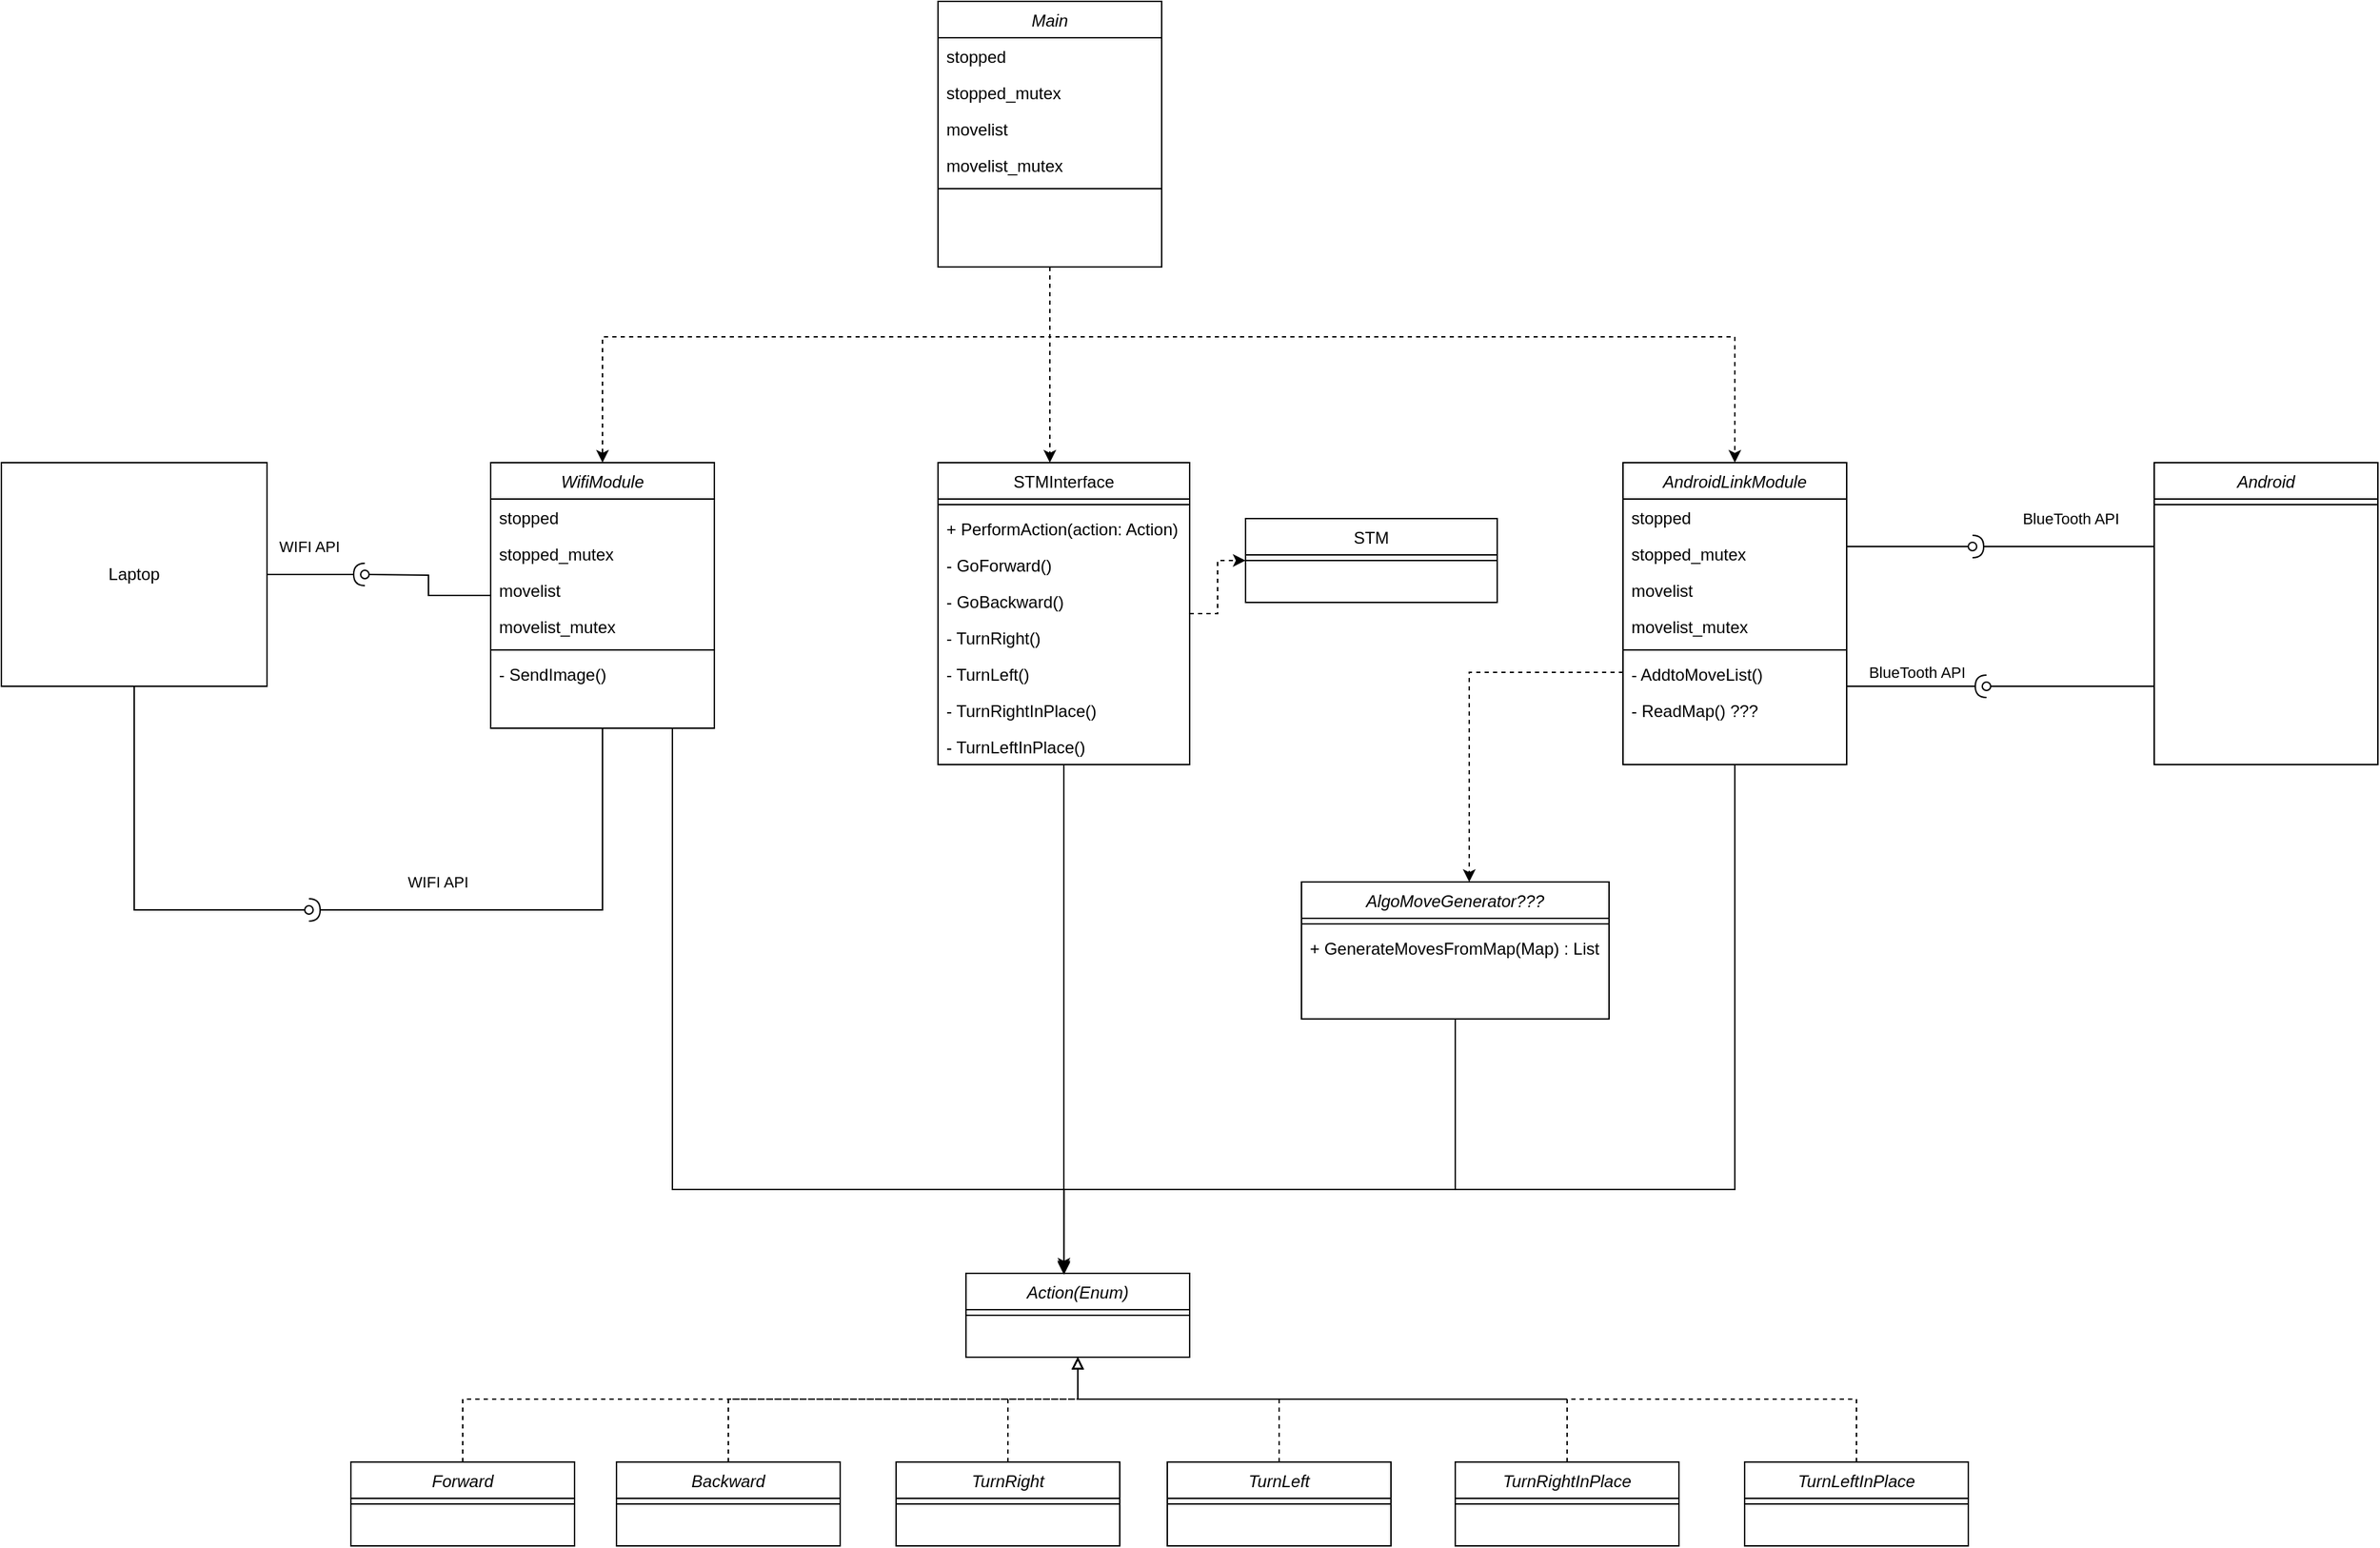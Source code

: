 <mxfile version="20.2.5" type="device"><diagram id="C5RBs43oDa-KdzZeNtuy" name="Page-1"><mxGraphModel dx="2249" dy="1931" grid="1" gridSize="10" guides="1" tooltips="1" connect="1" arrows="1" fold="1" page="1" pageScale="1" pageWidth="827" pageHeight="1169" math="0" shadow="0"><root><mxCell id="WIyWlLk6GJQsqaUBKTNV-0"/><mxCell id="WIyWlLk6GJQsqaUBKTNV-1" parent="WIyWlLk6GJQsqaUBKTNV-0"/><mxCell id="CFfA0eHx0fQhlXO656wg-46" style="edgeStyle=orthogonalEdgeStyle;rounded=0;orthogonalLoop=1;jettySize=auto;html=1;endArrow=classic;endFill=1;" parent="WIyWlLk6GJQsqaUBKTNV-1" source="zkfFHV4jXpPFQw0GAbJ--17" target="CFfA0eHx0fQhlXO656wg-7" edge="1"><mxGeometry relative="1" as="geometry"><Array as="points"><mxPoint x="480" y="380"/><mxPoint x="480" y="380"/></Array></mxGeometry></mxCell><mxCell id="CFfA0eHx0fQhlXO656wg-106" style="edgeStyle=orthogonalEdgeStyle;rounded=0;orthogonalLoop=1;jettySize=auto;html=1;endArrow=classic;endFill=1;dashed=1;" parent="WIyWlLk6GJQsqaUBKTNV-1" source="zkfFHV4jXpPFQw0GAbJ--17" target="CFfA0eHx0fQhlXO656wg-97" edge="1"><mxGeometry relative="1" as="geometry"/></mxCell><mxCell id="zkfFHV4jXpPFQw0GAbJ--17" value="STMInterface" style="swimlane;fontStyle=0;align=center;verticalAlign=top;childLayout=stackLayout;horizontal=1;startSize=26;horizontalStack=0;resizeParent=1;resizeLast=0;collapsible=1;marginBottom=0;rounded=0;shadow=0;strokeWidth=1;" parent="WIyWlLk6GJQsqaUBKTNV-1" vertex="1"><mxGeometry x="390" y="100" width="180" height="216" as="geometry"><mxRectangle x="550" y="140" width="160" height="26" as="alternateBounds"/></mxGeometry></mxCell><mxCell id="zkfFHV4jXpPFQw0GAbJ--23" value="" style="line;html=1;strokeWidth=1;align=left;verticalAlign=middle;spacingTop=-1;spacingLeft=3;spacingRight=3;rotatable=0;labelPosition=right;points=[];portConstraint=eastwest;" parent="zkfFHV4jXpPFQw0GAbJ--17" vertex="1"><mxGeometry y="26" width="180" height="8" as="geometry"/></mxCell><mxCell id="zkfFHV4jXpPFQw0GAbJ--24" value="+ PerformAction(action: Action)" style="text;align=left;verticalAlign=top;spacingLeft=4;spacingRight=4;overflow=hidden;rotatable=0;points=[[0,0.5],[1,0.5]];portConstraint=eastwest;" parent="zkfFHV4jXpPFQw0GAbJ--17" vertex="1"><mxGeometry y="34" width="180" height="26" as="geometry"/></mxCell><mxCell id="zkfFHV4jXpPFQw0GAbJ--25" value="- GoForward()" style="text;align=left;verticalAlign=top;spacingLeft=4;spacingRight=4;overflow=hidden;rotatable=0;points=[[0,0.5],[1,0.5]];portConstraint=eastwest;" parent="zkfFHV4jXpPFQw0GAbJ--17" vertex="1"><mxGeometry y="60" width="180" height="26" as="geometry"/></mxCell><mxCell id="CFfA0eHx0fQhlXO656wg-32" value="- GoBackward()" style="text;align=left;verticalAlign=top;spacingLeft=4;spacingRight=4;overflow=hidden;rotatable=0;points=[[0,0.5],[1,0.5]];portConstraint=eastwest;" parent="zkfFHV4jXpPFQw0GAbJ--17" vertex="1"><mxGeometry y="86" width="180" height="26" as="geometry"/></mxCell><mxCell id="CFfA0eHx0fQhlXO656wg-33" value="- TurnRight()" style="text;align=left;verticalAlign=top;spacingLeft=4;spacingRight=4;overflow=hidden;rotatable=0;points=[[0,0.5],[1,0.5]];portConstraint=eastwest;" parent="zkfFHV4jXpPFQw0GAbJ--17" vertex="1"><mxGeometry y="112" width="180" height="26" as="geometry"/></mxCell><mxCell id="CFfA0eHx0fQhlXO656wg-34" value="- TurnLeft()" style="text;align=left;verticalAlign=top;spacingLeft=4;spacingRight=4;overflow=hidden;rotatable=0;points=[[0,0.5],[1,0.5]];portConstraint=eastwest;" parent="zkfFHV4jXpPFQw0GAbJ--17" vertex="1"><mxGeometry y="138" width="180" height="26" as="geometry"/></mxCell><mxCell id="CFfA0eHx0fQhlXO656wg-35" value="- TurnRightInPlace()" style="text;align=left;verticalAlign=top;spacingLeft=4;spacingRight=4;overflow=hidden;rotatable=0;points=[[0,0.5],[1,0.5]];portConstraint=eastwest;" parent="zkfFHV4jXpPFQw0GAbJ--17" vertex="1"><mxGeometry y="164" width="180" height="26" as="geometry"/></mxCell><mxCell id="CFfA0eHx0fQhlXO656wg-36" value="- TurnLeftInPlace()" style="text;align=left;verticalAlign=top;spacingLeft=4;spacingRight=4;overflow=hidden;rotatable=0;points=[[0,0.5],[1,0.5]];portConstraint=eastwest;" parent="zkfFHV4jXpPFQw0GAbJ--17" vertex="1"><mxGeometry y="190" width="180" height="26" as="geometry"/></mxCell><mxCell id="CFfA0eHx0fQhlXO656wg-47" style="edgeStyle=orthogonalEdgeStyle;rounded=0;orthogonalLoop=1;jettySize=auto;html=1;endArrow=classic;endFill=1;dashed=1;" parent="WIyWlLk6GJQsqaUBKTNV-1" source="CFfA0eHx0fQhlXO656wg-0" target="zkfFHV4jXpPFQw0GAbJ--17" edge="1"><mxGeometry relative="1" as="geometry"><Array as="points"><mxPoint x="470" y="60"/><mxPoint x="470" y="60"/></Array></mxGeometry></mxCell><mxCell id="CFfA0eHx0fQhlXO656wg-48" style="edgeStyle=orthogonalEdgeStyle;rounded=0;orthogonalLoop=1;jettySize=auto;html=1;dashed=1;endArrow=classic;endFill=1;" parent="WIyWlLk6GJQsqaUBKTNV-1" source="CFfA0eHx0fQhlXO656wg-0" target="CFfA0eHx0fQhlXO656wg-38" edge="1"><mxGeometry relative="1" as="geometry"><Array as="points"><mxPoint x="470" y="10"/><mxPoint x="960" y="10"/></Array></mxGeometry></mxCell><mxCell id="CFfA0eHx0fQhlXO656wg-56" style="edgeStyle=orthogonalEdgeStyle;rounded=0;orthogonalLoop=1;jettySize=auto;html=1;dashed=1;endArrow=classic;endFill=1;" parent="WIyWlLk6GJQsqaUBKTNV-1" source="CFfA0eHx0fQhlXO656wg-0" target="CFfA0eHx0fQhlXO656wg-49" edge="1"><mxGeometry relative="1" as="geometry"><Array as="points"><mxPoint x="470" y="10"/><mxPoint x="150" y="10"/></Array></mxGeometry></mxCell><mxCell id="CFfA0eHx0fQhlXO656wg-0" value="Main" style="swimlane;fontStyle=2;align=center;verticalAlign=top;childLayout=stackLayout;horizontal=1;startSize=26;horizontalStack=0;resizeParent=1;resizeLast=0;collapsible=1;marginBottom=0;rounded=0;shadow=0;strokeWidth=1;" parent="WIyWlLk6GJQsqaUBKTNV-1" vertex="1"><mxGeometry x="390" y="-230" width="160" height="190" as="geometry"><mxRectangle x="230" y="140" width="160" height="26" as="alternateBounds"/></mxGeometry></mxCell><mxCell id="CFfA0eHx0fQhlXO656wg-61" value="stopped" style="text;align=left;verticalAlign=top;spacingLeft=4;spacingRight=4;overflow=hidden;rotatable=0;points=[[0,0.5],[1,0.5]];portConstraint=eastwest;" parent="CFfA0eHx0fQhlXO656wg-0" vertex="1"><mxGeometry y="26" width="160" height="26" as="geometry"/></mxCell><mxCell id="CFfA0eHx0fQhlXO656wg-62" value="stopped_mutex" style="text;align=left;verticalAlign=top;spacingLeft=4;spacingRight=4;overflow=hidden;rotatable=0;points=[[0,0.5],[1,0.5]];portConstraint=eastwest;rounded=0;shadow=0;html=0;" parent="CFfA0eHx0fQhlXO656wg-0" vertex="1"><mxGeometry y="52" width="160" height="26" as="geometry"/></mxCell><mxCell id="CFfA0eHx0fQhlXO656wg-63" value="movelist" style="text;align=left;verticalAlign=top;spacingLeft=4;spacingRight=4;overflow=hidden;rotatable=0;points=[[0,0.5],[1,0.5]];portConstraint=eastwest;rounded=0;shadow=0;html=0;" parent="CFfA0eHx0fQhlXO656wg-0" vertex="1"><mxGeometry y="78" width="160" height="26" as="geometry"/></mxCell><mxCell id="CFfA0eHx0fQhlXO656wg-64" value="movelist_mutex" style="text;align=left;verticalAlign=top;spacingLeft=4;spacingRight=4;overflow=hidden;rotatable=0;points=[[0,0.5],[1,0.5]];portConstraint=eastwest;rounded=0;shadow=0;html=0;" parent="CFfA0eHx0fQhlXO656wg-0" vertex="1"><mxGeometry y="104" width="160" height="26" as="geometry"/></mxCell><mxCell id="CFfA0eHx0fQhlXO656wg-4" value="" style="line;html=1;strokeWidth=1;align=left;verticalAlign=middle;spacingTop=-1;spacingLeft=3;spacingRight=3;rotatable=0;labelPosition=right;points=[];portConstraint=eastwest;" parent="CFfA0eHx0fQhlXO656wg-0" vertex="1"><mxGeometry y="130" width="160" height="8" as="geometry"/></mxCell><mxCell id="CFfA0eHx0fQhlXO656wg-7" value="Action(Enum)" style="swimlane;fontStyle=2;align=center;verticalAlign=top;childLayout=stackLayout;horizontal=1;startSize=26;horizontalStack=0;resizeParent=1;resizeLast=0;collapsible=1;marginBottom=0;rounded=0;shadow=0;strokeWidth=1;" parent="WIyWlLk6GJQsqaUBKTNV-1" vertex="1"><mxGeometry x="410" y="680" width="160" height="60" as="geometry"><mxRectangle x="230" y="140" width="160" height="26" as="alternateBounds"/></mxGeometry></mxCell><mxCell id="CFfA0eHx0fQhlXO656wg-11" value="" style="line;html=1;strokeWidth=1;align=left;verticalAlign=middle;spacingTop=-1;spacingLeft=3;spacingRight=3;rotatable=0;labelPosition=right;points=[];portConstraint=eastwest;" parent="CFfA0eHx0fQhlXO656wg-7" vertex="1"><mxGeometry y="26" width="160" height="8" as="geometry"/></mxCell><mxCell id="CFfA0eHx0fQhlXO656wg-25" style="edgeStyle=orthogonalEdgeStyle;rounded=0;orthogonalLoop=1;jettySize=auto;html=1;endArrow=block;endFill=0;dashed=1;" parent="WIyWlLk6GJQsqaUBKTNV-1" source="CFfA0eHx0fQhlXO656wg-13" target="CFfA0eHx0fQhlXO656wg-7" edge="1"><mxGeometry relative="1" as="geometry"><Array as="points"><mxPoint x="50" y="770"/><mxPoint x="490" y="770"/></Array></mxGeometry></mxCell><mxCell id="CFfA0eHx0fQhlXO656wg-13" value="Forward" style="swimlane;fontStyle=2;align=center;verticalAlign=top;childLayout=stackLayout;horizontal=1;startSize=26;horizontalStack=0;resizeParent=1;resizeLast=0;collapsible=1;marginBottom=0;rounded=0;shadow=0;strokeWidth=1;" parent="WIyWlLk6GJQsqaUBKTNV-1" vertex="1"><mxGeometry x="-30" y="815" width="160" height="60" as="geometry"><mxRectangle x="230" y="140" width="160" height="26" as="alternateBounds"/></mxGeometry></mxCell><mxCell id="CFfA0eHx0fQhlXO656wg-14" value="" style="line;html=1;strokeWidth=1;align=left;verticalAlign=middle;spacingTop=-1;spacingLeft=3;spacingRight=3;rotatable=0;labelPosition=right;points=[];portConstraint=eastwest;" parent="CFfA0eHx0fQhlXO656wg-13" vertex="1"><mxGeometry y="26" width="160" height="8" as="geometry"/></mxCell><mxCell id="CFfA0eHx0fQhlXO656wg-26" style="edgeStyle=orthogonalEdgeStyle;rounded=0;orthogonalLoop=1;jettySize=auto;html=1;endArrow=block;endFill=0;dashed=1;" parent="WIyWlLk6GJQsqaUBKTNV-1" source="CFfA0eHx0fQhlXO656wg-15" target="CFfA0eHx0fQhlXO656wg-7" edge="1"><mxGeometry relative="1" as="geometry"><Array as="points"><mxPoint x="240" y="770"/><mxPoint x="490" y="770"/></Array></mxGeometry></mxCell><mxCell id="CFfA0eHx0fQhlXO656wg-15" value="Backward" style="swimlane;fontStyle=2;align=center;verticalAlign=top;childLayout=stackLayout;horizontal=1;startSize=26;horizontalStack=0;resizeParent=1;resizeLast=0;collapsible=1;marginBottom=0;rounded=0;shadow=0;strokeWidth=1;" parent="WIyWlLk6GJQsqaUBKTNV-1" vertex="1"><mxGeometry x="160" y="815" width="160" height="60" as="geometry"><mxRectangle x="230" y="140" width="160" height="26" as="alternateBounds"/></mxGeometry></mxCell><mxCell id="CFfA0eHx0fQhlXO656wg-16" value="" style="line;html=1;strokeWidth=1;align=left;verticalAlign=middle;spacingTop=-1;spacingLeft=3;spacingRight=3;rotatable=0;labelPosition=right;points=[];portConstraint=eastwest;" parent="CFfA0eHx0fQhlXO656wg-15" vertex="1"><mxGeometry y="26" width="160" height="8" as="geometry"/></mxCell><mxCell id="CFfA0eHx0fQhlXO656wg-28" style="edgeStyle=orthogonalEdgeStyle;rounded=0;orthogonalLoop=1;jettySize=auto;html=1;endArrow=block;endFill=0;dashed=1;" parent="WIyWlLk6GJQsqaUBKTNV-1" source="CFfA0eHx0fQhlXO656wg-17" target="CFfA0eHx0fQhlXO656wg-7" edge="1"><mxGeometry relative="1" as="geometry"><Array as="points"><mxPoint x="634" y="770"/><mxPoint x="490" y="770"/></Array></mxGeometry></mxCell><mxCell id="CFfA0eHx0fQhlXO656wg-17" value="TurnLeft" style="swimlane;fontStyle=2;align=center;verticalAlign=top;childLayout=stackLayout;horizontal=1;startSize=26;horizontalStack=0;resizeParent=1;resizeLast=0;collapsible=1;marginBottom=0;rounded=0;shadow=0;strokeWidth=1;" parent="WIyWlLk6GJQsqaUBKTNV-1" vertex="1"><mxGeometry x="554" y="815" width="160" height="60" as="geometry"><mxRectangle x="230" y="140" width="160" height="26" as="alternateBounds"/></mxGeometry></mxCell><mxCell id="CFfA0eHx0fQhlXO656wg-18" value="" style="line;html=1;strokeWidth=1;align=left;verticalAlign=middle;spacingTop=-1;spacingLeft=3;spacingRight=3;rotatable=0;labelPosition=right;points=[];portConstraint=eastwest;" parent="CFfA0eHx0fQhlXO656wg-17" vertex="1"><mxGeometry y="26" width="160" height="8" as="geometry"/></mxCell><mxCell id="CFfA0eHx0fQhlXO656wg-27" style="edgeStyle=orthogonalEdgeStyle;rounded=0;orthogonalLoop=1;jettySize=auto;html=1;endArrow=block;endFill=0;dashed=1;" parent="WIyWlLk6GJQsqaUBKTNV-1" source="CFfA0eHx0fQhlXO656wg-19" target="CFfA0eHx0fQhlXO656wg-7" edge="1"><mxGeometry relative="1" as="geometry"><Array as="points"><mxPoint x="440" y="770"/><mxPoint x="490" y="770"/></Array></mxGeometry></mxCell><mxCell id="CFfA0eHx0fQhlXO656wg-19" value="TurnRight" style="swimlane;fontStyle=2;align=center;verticalAlign=top;childLayout=stackLayout;horizontal=1;startSize=26;horizontalStack=0;resizeParent=1;resizeLast=0;collapsible=1;marginBottom=0;rounded=0;shadow=0;strokeWidth=1;" parent="WIyWlLk6GJQsqaUBKTNV-1" vertex="1"><mxGeometry x="360" y="815" width="160" height="60" as="geometry"><mxRectangle x="230" y="140" width="160" height="26" as="alternateBounds"/></mxGeometry></mxCell><mxCell id="CFfA0eHx0fQhlXO656wg-20" value="" style="line;html=1;strokeWidth=1;align=left;verticalAlign=middle;spacingTop=-1;spacingLeft=3;spacingRight=3;rotatable=0;labelPosition=right;points=[];portConstraint=eastwest;" parent="CFfA0eHx0fQhlXO656wg-19" vertex="1"><mxGeometry y="26" width="160" height="8" as="geometry"/></mxCell><mxCell id="CFfA0eHx0fQhlXO656wg-29" style="edgeStyle=orthogonalEdgeStyle;rounded=0;orthogonalLoop=1;jettySize=auto;html=1;endArrow=block;endFill=0;dashed=1;" parent="WIyWlLk6GJQsqaUBKTNV-1" source="CFfA0eHx0fQhlXO656wg-21" target="CFfA0eHx0fQhlXO656wg-7" edge="1"><mxGeometry relative="1" as="geometry"><Array as="points"><mxPoint x="840" y="770"/><mxPoint x="490" y="770"/></Array></mxGeometry></mxCell><mxCell id="CFfA0eHx0fQhlXO656wg-21" value="TurnRightInPlace" style="swimlane;fontStyle=2;align=center;verticalAlign=top;childLayout=stackLayout;horizontal=1;startSize=26;horizontalStack=0;resizeParent=1;resizeLast=0;collapsible=1;marginBottom=0;rounded=0;shadow=0;strokeWidth=1;" parent="WIyWlLk6GJQsqaUBKTNV-1" vertex="1"><mxGeometry x="760" y="815" width="160" height="60" as="geometry"><mxRectangle x="230" y="140" width="160" height="26" as="alternateBounds"/></mxGeometry></mxCell><mxCell id="CFfA0eHx0fQhlXO656wg-22" value="" style="line;html=1;strokeWidth=1;align=left;verticalAlign=middle;spacingTop=-1;spacingLeft=3;spacingRight=3;rotatable=0;labelPosition=right;points=[];portConstraint=eastwest;" parent="CFfA0eHx0fQhlXO656wg-21" vertex="1"><mxGeometry y="26" width="160" height="8" as="geometry"/></mxCell><mxCell id="CFfA0eHx0fQhlXO656wg-30" style="edgeStyle=orthogonalEdgeStyle;rounded=0;orthogonalLoop=1;jettySize=auto;html=1;endArrow=block;endFill=0;dashed=1;" parent="WIyWlLk6GJQsqaUBKTNV-1" source="CFfA0eHx0fQhlXO656wg-23" target="CFfA0eHx0fQhlXO656wg-7" edge="1"><mxGeometry relative="1" as="geometry"><Array as="points"><mxPoint x="1047" y="770"/><mxPoint x="490" y="770"/></Array></mxGeometry></mxCell><mxCell id="CFfA0eHx0fQhlXO656wg-23" value="TurnLeftInPlace" style="swimlane;fontStyle=2;align=center;verticalAlign=top;childLayout=stackLayout;horizontal=1;startSize=26;horizontalStack=0;resizeParent=1;resizeLast=0;collapsible=1;marginBottom=0;rounded=0;shadow=0;strokeWidth=1;" parent="WIyWlLk6GJQsqaUBKTNV-1" vertex="1"><mxGeometry x="967" y="815" width="160" height="60" as="geometry"><mxRectangle x="230" y="140" width="160" height="26" as="alternateBounds"/></mxGeometry></mxCell><mxCell id="CFfA0eHx0fQhlXO656wg-24" value="" style="line;html=1;strokeWidth=1;align=left;verticalAlign=middle;spacingTop=-1;spacingLeft=3;spacingRight=3;rotatable=0;labelPosition=right;points=[];portConstraint=eastwest;" parent="CFfA0eHx0fQhlXO656wg-23" vertex="1"><mxGeometry y="26" width="160" height="8" as="geometry"/></mxCell><mxCell id="CFfA0eHx0fQhlXO656wg-59" style="edgeStyle=orthogonalEdgeStyle;rounded=0;orthogonalLoop=1;jettySize=auto;html=1;endArrow=classic;endFill=1;" parent="WIyWlLk6GJQsqaUBKTNV-1" source="CFfA0eHx0fQhlXO656wg-38" target="CFfA0eHx0fQhlXO656wg-7" edge="1"><mxGeometry relative="1" as="geometry"><Array as="points"><mxPoint x="960" y="620"/><mxPoint x="480" y="620"/></Array></mxGeometry></mxCell><mxCell id="CFfA0eHx0fQhlXO656wg-94" style="edgeStyle=orthogonalEdgeStyle;rounded=0;orthogonalLoop=1;jettySize=auto;html=1;endArrow=classic;endFill=1;dashed=1;" parent="WIyWlLk6GJQsqaUBKTNV-1" source="CFfA0eHx0fQhlXO656wg-38" target="CFfA0eHx0fQhlXO656wg-84" edge="1"><mxGeometry relative="1" as="geometry"><Array as="points"><mxPoint x="770" y="250"/></Array></mxGeometry></mxCell><mxCell id="CFfA0eHx0fQhlXO656wg-117" style="edgeStyle=orthogonalEdgeStyle;rounded=0;orthogonalLoop=1;jettySize=auto;html=1;endArrow=oval;endFill=0;" parent="WIyWlLk6GJQsqaUBKTNV-1" source="CFfA0eHx0fQhlXO656wg-38" edge="1"><mxGeometry relative="1" as="geometry"><mxPoint x="1130" y="160" as="targetPoint"/><Array as="points"><mxPoint x="1120" y="160"/></Array></mxGeometry></mxCell><mxCell id="CFfA0eHx0fQhlXO656wg-118" value="BlueTooth API" style="edgeStyle=orthogonalEdgeStyle;rounded=0;orthogonalLoop=1;jettySize=auto;html=1;endArrow=halfCircle;endFill=0;" parent="WIyWlLk6GJQsqaUBKTNV-1" source="CFfA0eHx0fQhlXO656wg-38" edge="1"><mxGeometry y="10" relative="1" as="geometry"><mxPoint x="1140" y="260" as="targetPoint"/><Array as="points"><mxPoint x="1060" y="260"/><mxPoint x="1060" y="260"/></Array><mxPoint as="offset"/></mxGeometry></mxCell><mxCell id="CFfA0eHx0fQhlXO656wg-38" value="AndroidLinkModule" style="swimlane;fontStyle=2;align=center;verticalAlign=top;childLayout=stackLayout;horizontal=1;startSize=26;horizontalStack=0;resizeParent=1;resizeLast=0;collapsible=1;marginBottom=0;rounded=0;shadow=0;strokeWidth=1;" parent="WIyWlLk6GJQsqaUBKTNV-1" vertex="1"><mxGeometry x="880" y="100" width="160" height="216" as="geometry"><mxRectangle x="230" y="140" width="160" height="26" as="alternateBounds"/></mxGeometry></mxCell><mxCell id="CFfA0eHx0fQhlXO656wg-39" value="stopped" style="text;align=left;verticalAlign=top;spacingLeft=4;spacingRight=4;overflow=hidden;rotatable=0;points=[[0,0.5],[1,0.5]];portConstraint=eastwest;" parent="CFfA0eHx0fQhlXO656wg-38" vertex="1"><mxGeometry y="26" width="160" height="26" as="geometry"/></mxCell><mxCell id="CFfA0eHx0fQhlXO656wg-40" value="stopped_mutex" style="text;align=left;verticalAlign=top;spacingLeft=4;spacingRight=4;overflow=hidden;rotatable=0;points=[[0,0.5],[1,0.5]];portConstraint=eastwest;rounded=0;shadow=0;html=0;" parent="CFfA0eHx0fQhlXO656wg-38" vertex="1"><mxGeometry y="52" width="160" height="26" as="geometry"/></mxCell><mxCell id="CFfA0eHx0fQhlXO656wg-41" value="movelist" style="text;align=left;verticalAlign=top;spacingLeft=4;spacingRight=4;overflow=hidden;rotatable=0;points=[[0,0.5],[1,0.5]];portConstraint=eastwest;rounded=0;shadow=0;html=0;" parent="CFfA0eHx0fQhlXO656wg-38" vertex="1"><mxGeometry y="78" width="160" height="26" as="geometry"/></mxCell><mxCell id="CFfA0eHx0fQhlXO656wg-42" value="movelist_mutex" style="text;align=left;verticalAlign=top;spacingLeft=4;spacingRight=4;overflow=hidden;rotatable=0;points=[[0,0.5],[1,0.5]];portConstraint=eastwest;rounded=0;shadow=0;html=0;" parent="CFfA0eHx0fQhlXO656wg-38" vertex="1"><mxGeometry y="104" width="160" height="26" as="geometry"/></mxCell><mxCell id="CFfA0eHx0fQhlXO656wg-43" value="" style="line;html=1;strokeWidth=1;align=left;verticalAlign=middle;spacingTop=-1;spacingLeft=3;spacingRight=3;rotatable=0;labelPosition=right;points=[];portConstraint=eastwest;" parent="CFfA0eHx0fQhlXO656wg-38" vertex="1"><mxGeometry y="130" width="160" height="8" as="geometry"/></mxCell><mxCell id="CFfA0eHx0fQhlXO656wg-44" value="- AddtoMoveList()" style="text;align=left;verticalAlign=top;spacingLeft=4;spacingRight=4;overflow=hidden;rotatable=0;points=[[0,0.5],[1,0.5]];portConstraint=eastwest;" parent="CFfA0eHx0fQhlXO656wg-38" vertex="1"><mxGeometry y="138" width="160" height="26" as="geometry"/></mxCell><mxCell id="CFfA0eHx0fQhlXO656wg-57" value="- ReadMap() ???" style="text;align=left;verticalAlign=top;spacingLeft=4;spacingRight=4;overflow=hidden;rotatable=0;points=[[0,0.5],[1,0.5]];portConstraint=eastwest;" parent="CFfA0eHx0fQhlXO656wg-38" vertex="1"><mxGeometry y="164" width="160" height="26" as="geometry"/></mxCell><mxCell id="CFfA0eHx0fQhlXO656wg-82" style="edgeStyle=orthogonalEdgeStyle;rounded=0;orthogonalLoop=1;jettySize=auto;html=1;endArrow=oval;endFill=0;" parent="WIyWlLk6GJQsqaUBKTNV-1" source="CFfA0eHx0fQhlXO656wg-49" edge="1"><mxGeometry relative="1" as="geometry"><mxPoint x="-20" y="180" as="targetPoint"/></mxGeometry></mxCell><mxCell id="CFfA0eHx0fQhlXO656wg-49" value="WifiModule" style="swimlane;fontStyle=2;align=center;verticalAlign=top;childLayout=stackLayout;horizontal=1;startSize=26;horizontalStack=0;resizeParent=1;resizeLast=0;collapsible=1;marginBottom=0;rounded=0;shadow=0;strokeWidth=1;" parent="WIyWlLk6GJQsqaUBKTNV-1" vertex="1"><mxGeometry x="70" y="100" width="160" height="190" as="geometry"><mxRectangle x="230" y="140" width="160" height="26" as="alternateBounds"/></mxGeometry></mxCell><mxCell id="CFfA0eHx0fQhlXO656wg-50" value="stopped" style="text;align=left;verticalAlign=top;spacingLeft=4;spacingRight=4;overflow=hidden;rotatable=0;points=[[0,0.5],[1,0.5]];portConstraint=eastwest;" parent="CFfA0eHx0fQhlXO656wg-49" vertex="1"><mxGeometry y="26" width="160" height="26" as="geometry"/></mxCell><mxCell id="CFfA0eHx0fQhlXO656wg-51" value="stopped_mutex" style="text;align=left;verticalAlign=top;spacingLeft=4;spacingRight=4;overflow=hidden;rotatable=0;points=[[0,0.5],[1,0.5]];portConstraint=eastwest;rounded=0;shadow=0;html=0;" parent="CFfA0eHx0fQhlXO656wg-49" vertex="1"><mxGeometry y="52" width="160" height="26" as="geometry"/></mxCell><mxCell id="CFfA0eHx0fQhlXO656wg-52" value="movelist" style="text;align=left;verticalAlign=top;spacingLeft=4;spacingRight=4;overflow=hidden;rotatable=0;points=[[0,0.5],[1,0.5]];portConstraint=eastwest;rounded=0;shadow=0;html=0;" parent="CFfA0eHx0fQhlXO656wg-49" vertex="1"><mxGeometry y="78" width="160" height="26" as="geometry"/></mxCell><mxCell id="CFfA0eHx0fQhlXO656wg-53" value="movelist_mutex" style="text;align=left;verticalAlign=top;spacingLeft=4;spacingRight=4;overflow=hidden;rotatable=0;points=[[0,0.5],[1,0.5]];portConstraint=eastwest;rounded=0;shadow=0;html=0;" parent="CFfA0eHx0fQhlXO656wg-49" vertex="1"><mxGeometry y="104" width="160" height="26" as="geometry"/></mxCell><mxCell id="CFfA0eHx0fQhlXO656wg-54" value="" style="line;html=1;strokeWidth=1;align=left;verticalAlign=middle;spacingTop=-1;spacingLeft=3;spacingRight=3;rotatable=0;labelPosition=right;points=[];portConstraint=eastwest;" parent="CFfA0eHx0fQhlXO656wg-49" vertex="1"><mxGeometry y="130" width="160" height="8" as="geometry"/></mxCell><mxCell id="CFfA0eHx0fQhlXO656wg-60" value="- SendImage()" style="text;align=left;verticalAlign=top;spacingLeft=4;spacingRight=4;overflow=hidden;rotatable=0;points=[[0,0.5],[1,0.5]];portConstraint=eastwest;" parent="CFfA0eHx0fQhlXO656wg-49" vertex="1"><mxGeometry y="138" width="160" height="26" as="geometry"/></mxCell><mxCell id="CFfA0eHx0fQhlXO656wg-77" style="edgeStyle=orthogonalEdgeStyle;rounded=0;orthogonalLoop=1;jettySize=auto;html=1;entryX=0.438;entryY=0.017;entryDx=0;entryDy=0;entryPerimeter=0;endArrow=classic;endFill=1;" parent="WIyWlLk6GJQsqaUBKTNV-1" source="CFfA0eHx0fQhlXO656wg-49" target="CFfA0eHx0fQhlXO656wg-7" edge="1"><mxGeometry relative="1" as="geometry"><Array as="points"><mxPoint x="200" y="620"/><mxPoint x="480" y="620"/></Array><mxPoint x="150" y="570" as="sourcePoint"/></mxGeometry></mxCell><mxCell id="CFfA0eHx0fQhlXO656wg-83" value="WIFI API" style="edgeStyle=orthogonalEdgeStyle;rounded=0;orthogonalLoop=1;jettySize=auto;html=1;endArrow=halfCircle;endFill=0;" parent="WIyWlLk6GJQsqaUBKTNV-1" source="CFfA0eHx0fQhlXO656wg-49" edge="1"><mxGeometry x="0.46" y="-20" relative="1" as="geometry"><mxPoint x="-60" y="420" as="targetPoint"/><mxPoint as="offset"/><mxPoint x="70" y="475" as="sourcePoint"/><Array as="points"><mxPoint x="150" y="420"/></Array></mxGeometry></mxCell><mxCell id="CFfA0eHx0fQhlXO656wg-80" value="" style="edgeStyle=orthogonalEdgeStyle;rounded=0;orthogonalLoop=1;jettySize=auto;html=1;endArrow=oval;endFill=0;" parent="WIyWlLk6GJQsqaUBKTNV-1" source="CFfA0eHx0fQhlXO656wg-78" edge="1"><mxGeometry x="0.575" y="32" relative="1" as="geometry"><mxPoint x="-60" y="420" as="targetPoint"/><Array as="points"><mxPoint x="-185" y="420"/></Array><mxPoint x="-22" y="-30" as="offset"/></mxGeometry></mxCell><mxCell id="CFfA0eHx0fQhlXO656wg-81" value="WIFI API" style="edgeStyle=orthogonalEdgeStyle;rounded=0;orthogonalLoop=1;jettySize=auto;html=1;endArrow=halfCircle;endFill=0;" parent="WIyWlLk6GJQsqaUBKTNV-1" source="CFfA0eHx0fQhlXO656wg-78" edge="1"><mxGeometry x="-0.143" y="20" relative="1" as="geometry"><mxPoint x="-20" y="180" as="targetPoint"/><mxPoint as="offset"/></mxGeometry></mxCell><mxCell id="CFfA0eHx0fQhlXO656wg-78" value="Laptop" style="rounded=0;whiteSpace=wrap;html=1;" parent="WIyWlLk6GJQsqaUBKTNV-1" vertex="1"><mxGeometry x="-280" y="100" width="190" height="160" as="geometry"/></mxCell><mxCell id="CFfA0eHx0fQhlXO656wg-96" style="edgeStyle=orthogonalEdgeStyle;rounded=0;orthogonalLoop=1;jettySize=auto;html=1;entryX=0.438;entryY=-0.033;entryDx=0;entryDy=0;entryPerimeter=0;endArrow=classic;endFill=1;" parent="WIyWlLk6GJQsqaUBKTNV-1" source="CFfA0eHx0fQhlXO656wg-84" target="CFfA0eHx0fQhlXO656wg-7" edge="1"><mxGeometry relative="1" as="geometry"><Array as="points"><mxPoint x="760" y="620"/><mxPoint x="480" y="620"/></Array></mxGeometry></mxCell><mxCell id="CFfA0eHx0fQhlXO656wg-84" value="AlgoMoveGenerator???" style="swimlane;fontStyle=2;align=center;verticalAlign=top;childLayout=stackLayout;horizontal=1;startSize=26;horizontalStack=0;resizeParent=1;resizeLast=0;collapsible=1;marginBottom=0;rounded=0;shadow=0;strokeWidth=1;" parent="WIyWlLk6GJQsqaUBKTNV-1" vertex="1"><mxGeometry x="650" y="400" width="220" height="98" as="geometry"><mxRectangle x="230" y="140" width="160" height="26" as="alternateBounds"/></mxGeometry></mxCell><mxCell id="CFfA0eHx0fQhlXO656wg-89" value="" style="line;html=1;strokeWidth=1;align=left;verticalAlign=middle;spacingTop=-1;spacingLeft=3;spacingRight=3;rotatable=0;labelPosition=right;points=[];portConstraint=eastwest;" parent="CFfA0eHx0fQhlXO656wg-84" vertex="1"><mxGeometry y="26" width="220" height="8" as="geometry"/></mxCell><mxCell id="CFfA0eHx0fQhlXO656wg-90" value="+ GenerateMovesFromMap(Map) : List" style="text;align=left;verticalAlign=top;spacingLeft=4;spacingRight=4;overflow=hidden;rotatable=0;points=[[0,0.5],[1,0.5]];portConstraint=eastwest;" parent="CFfA0eHx0fQhlXO656wg-84" vertex="1"><mxGeometry y="34" width="220" height="26" as="geometry"/></mxCell><mxCell id="CFfA0eHx0fQhlXO656wg-97" value="STM" style="swimlane;fontStyle=0;align=center;verticalAlign=top;childLayout=stackLayout;horizontal=1;startSize=26;horizontalStack=0;resizeParent=1;resizeLast=0;collapsible=1;marginBottom=0;rounded=0;shadow=0;strokeWidth=1;" parent="WIyWlLk6GJQsqaUBKTNV-1" vertex="1"><mxGeometry x="610" y="140" width="180" height="60" as="geometry"><mxRectangle x="550" y="140" width="160" height="26" as="alternateBounds"/></mxGeometry></mxCell><mxCell id="CFfA0eHx0fQhlXO656wg-98" value="" style="line;html=1;strokeWidth=1;align=left;verticalAlign=middle;spacingTop=-1;spacingLeft=3;spacingRight=3;rotatable=0;labelPosition=right;points=[];portConstraint=eastwest;" parent="CFfA0eHx0fQhlXO656wg-97" vertex="1"><mxGeometry y="26" width="180" height="8" as="geometry"/></mxCell><mxCell id="CFfA0eHx0fQhlXO656wg-119" value="BlueTooth API" style="edgeStyle=orthogonalEdgeStyle;rounded=0;orthogonalLoop=1;jettySize=auto;html=1;endArrow=halfCircle;endFill=0;" parent="WIyWlLk6GJQsqaUBKTNV-1" source="CFfA0eHx0fQhlXO656wg-107" edge="1"><mxGeometry x="-0.077" y="-20" relative="1" as="geometry"><mxPoint x="1130" y="160" as="targetPoint"/><Array as="points"><mxPoint x="1220" y="160"/><mxPoint x="1220" y="160"/></Array><mxPoint as="offset"/></mxGeometry></mxCell><mxCell id="CFfA0eHx0fQhlXO656wg-120" style="edgeStyle=orthogonalEdgeStyle;rounded=0;orthogonalLoop=1;jettySize=auto;html=1;endArrow=oval;endFill=0;" parent="WIyWlLk6GJQsqaUBKTNV-1" source="CFfA0eHx0fQhlXO656wg-107" edge="1"><mxGeometry relative="1" as="geometry"><mxPoint x="1140" y="260" as="targetPoint"/><Array as="points"><mxPoint x="1230" y="260"/><mxPoint x="1230" y="260"/></Array></mxGeometry></mxCell><mxCell id="CFfA0eHx0fQhlXO656wg-107" value="Android" style="swimlane;fontStyle=2;align=center;verticalAlign=top;childLayout=stackLayout;horizontal=1;startSize=26;horizontalStack=0;resizeParent=1;resizeLast=0;collapsible=1;marginBottom=0;rounded=0;shadow=0;strokeWidth=1;" parent="WIyWlLk6GJQsqaUBKTNV-1" vertex="1"><mxGeometry x="1260" y="100" width="160" height="216" as="geometry"><mxRectangle x="230" y="140" width="160" height="26" as="alternateBounds"/></mxGeometry></mxCell><mxCell id="CFfA0eHx0fQhlXO656wg-112" value="" style="line;html=1;strokeWidth=1;align=left;verticalAlign=middle;spacingTop=-1;spacingLeft=3;spacingRight=3;rotatable=0;labelPosition=right;points=[];portConstraint=eastwest;" parent="CFfA0eHx0fQhlXO656wg-107" vertex="1"><mxGeometry y="26" width="160" height="8" as="geometry"/></mxCell></root></mxGraphModel></diagram></mxfile>